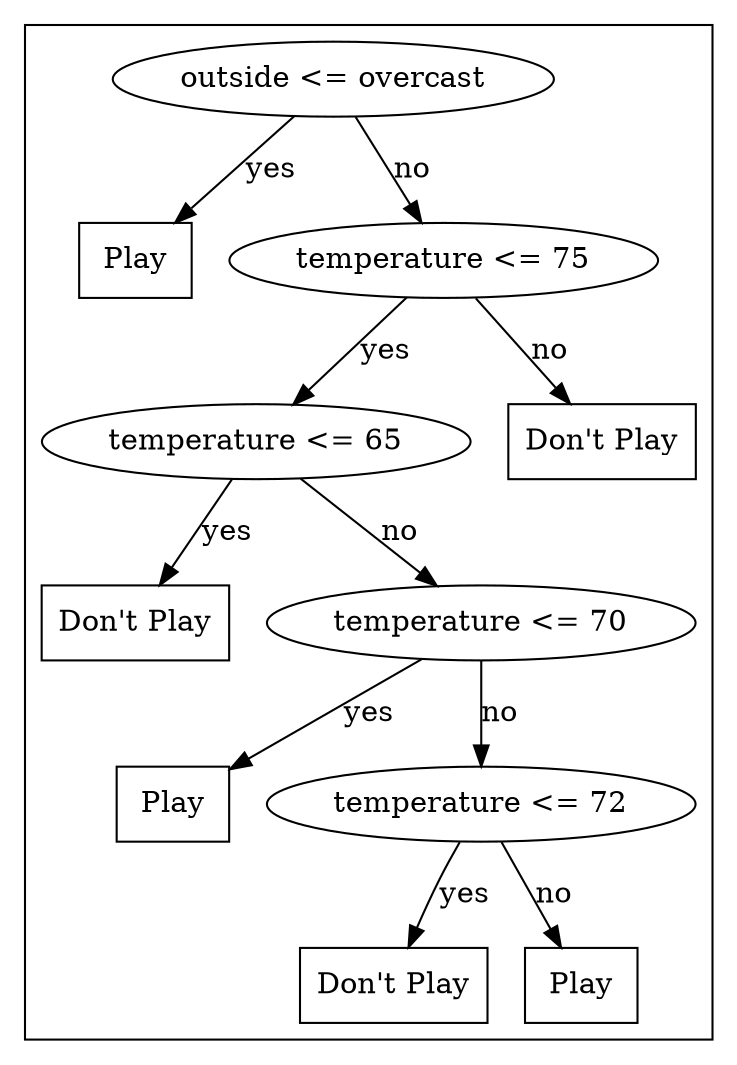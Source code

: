  digraph "Classification tree for dt_golf" {         
          subgraph "cluster0"{                       
          label=""                                   
 "g0_0" [label="outside <= overcast", shape=ellipse];
 "g0_0" -> "g0_1"[label="yes"];                      
 "g0_1" [label="Play",shape=box];                    
 "g0_0" -> "g0_2"[label="no"];                       
 "g0_2" [label="temperature <= 75", shape=ellipse];  
 "g0_2" -> "g0_5"[label="yes"];                      
 "g0_2" -> "g0_6"[label="no"];                       
 "g0_6" [label="Don't Play",shape=box];              
 "g0_5" [label="temperature <= 65", shape=ellipse];  
 "g0_5" -> "g0_11"[label="yes"];                     
 "g0_11" [label="Don't Play",shape=box];            
 "g0_5" -> "g0_12"[label="no"];                      
 "g0_12" [label="temperature <= 70", shape=ellipse]; 
 "g0_12" -> "g0_25"[label="yes"];                    
 "g0_25" [label="Play",shape=box];                   
 "g0_12" -> "g0_26"[label="no"];                     
 "g0_26" [label="temperature <= 72", shape=ellipse]; 
 "g0_26" -> "g0_53"[label="yes"];                    
 "g0_53" [label="Don't Play",shape=box];             
 "g0_26" -> "g0_54"[label="no"];                     
 "g0_54" [label="Play",shape=box];                   
                                                     
          } //--- end of subgraph------------        
 } //---end of digraph--------- 

